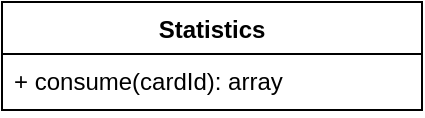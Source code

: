 <mxfile version="13.8.1" type="github">
  <diagram name="Page-1" id="c4acf3e9-155e-7222-9cf6-157b1a14988f">
    <mxGraphModel dx="740" dy="490" grid="1" gridSize="10" guides="1" tooltips="1" connect="1" arrows="1" fold="1" page="1" pageScale="1" pageWidth="850" pageHeight="1100" background="#ffffff" math="0" shadow="0">
      <root>
        <mxCell id="0" />
        <mxCell id="1" parent="0" />
        <mxCell id="GMyJmKbewlOd0z91ITgD-1" value="Statistics" style="swimlane;fontStyle=1;align=center;verticalAlign=top;childLayout=stackLayout;horizontal=1;startSize=26;horizontalStack=0;resizeParent=1;resizeParentMax=0;resizeLast=0;collapsible=1;marginBottom=0;" parent="1" vertex="1">
          <mxGeometry x="250" y="110" width="210" height="54" as="geometry" />
        </mxCell>
        <mxCell id="GMyJmKbewlOd0z91ITgD-7" value="+ consume(cardId): array" style="text;strokeColor=none;fillColor=none;align=left;verticalAlign=top;spacingLeft=4;spacingRight=4;overflow=hidden;rotatable=0;points=[[0,0.5],[1,0.5]];portConstraint=eastwest;" parent="GMyJmKbewlOd0z91ITgD-1" vertex="1">
          <mxGeometry y="26" width="210" height="28" as="geometry" />
        </mxCell>
      </root>
    </mxGraphModel>
  </diagram>
</mxfile>

